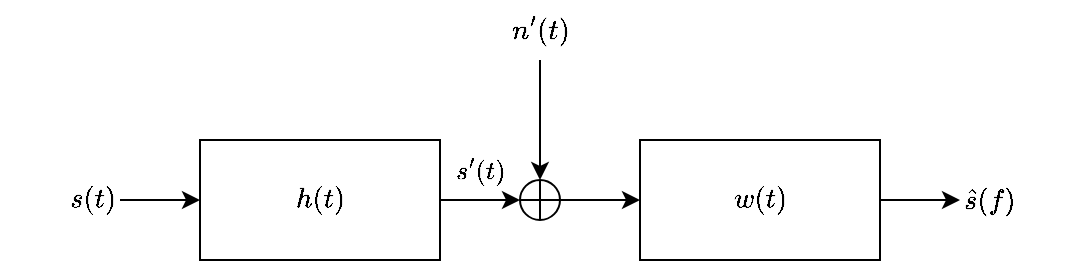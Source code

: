 <mxfile version="21.3.7" type="device">
  <diagram name="Página-1" id="38n_dQDRQYlK5GUMHnF6">
    <mxGraphModel dx="988" dy="549" grid="1" gridSize="10" guides="1" tooltips="1" connect="1" arrows="1" fold="1" page="1" pageScale="1" pageWidth="1169" pageHeight="827" math="1" shadow="0">
      <root>
        <mxCell id="0" />
        <mxCell id="1" parent="0" />
        <mxCell id="-QxFghpmxpK_gL1Y8Vd7-5" style="edgeStyle=orthogonalEdgeStyle;rounded=0;orthogonalLoop=1;jettySize=auto;html=1;entryX=0;entryY=0.5;entryDx=0;entryDy=0;entryPerimeter=0;" parent="1" source="-QxFghpmxpK_gL1Y8Vd7-1" target="-QxFghpmxpK_gL1Y8Vd7-4" edge="1">
          <mxGeometry relative="1" as="geometry" />
        </mxCell>
        <mxCell id="a91AHmK2qjagfqqg4glv-1" value="$$s&#39;(t)$$" style="edgeLabel;html=1;align=center;verticalAlign=middle;resizable=0;points=[];labelBackgroundColor=none;" parent="-QxFghpmxpK_gL1Y8Vd7-5" vertex="1" connectable="0">
          <mxGeometry x="0.283" y="-2" relative="1" as="geometry">
            <mxPoint x="-6" y="-17" as="offset" />
          </mxGeometry>
        </mxCell>
        <mxCell id="-QxFghpmxpK_gL1Y8Vd7-1" value="$$h(t)$$" style="rounded=0;whiteSpace=wrap;html=1;" parent="1" vertex="1">
          <mxGeometry x="520" y="370" width="120" height="60" as="geometry" />
        </mxCell>
        <mxCell id="-QxFghpmxpK_gL1Y8Vd7-3" style="edgeStyle=orthogonalEdgeStyle;rounded=0;orthogonalLoop=1;jettySize=auto;html=1;entryX=0;entryY=0.5;entryDx=0;entryDy=0;" parent="1" source="-QxFghpmxpK_gL1Y8Vd7-2" target="-QxFghpmxpK_gL1Y8Vd7-1" edge="1">
          <mxGeometry relative="1" as="geometry" />
        </mxCell>
        <mxCell id="-QxFghpmxpK_gL1Y8Vd7-2" value="$$s(t)$$" style="text;html=1;strokeColor=none;fillColor=none;align=right;verticalAlign=middle;whiteSpace=wrap;rounded=0;" parent="1" vertex="1">
          <mxGeometry x="420" y="385" width="60" height="30" as="geometry" />
        </mxCell>
        <mxCell id="-QxFghpmxpK_gL1Y8Vd7-12" style="edgeStyle=orthogonalEdgeStyle;rounded=0;orthogonalLoop=1;jettySize=auto;html=1;entryX=0;entryY=0.5;entryDx=0;entryDy=0;" parent="1" source="-QxFghpmxpK_gL1Y8Vd7-4" target="-QxFghpmxpK_gL1Y8Vd7-11" edge="1">
          <mxGeometry relative="1" as="geometry" />
        </mxCell>
        <mxCell id="-QxFghpmxpK_gL1Y8Vd7-4" value="" style="verticalLabelPosition=bottom;verticalAlign=top;html=1;shape=mxgraph.flowchart.summing_function;" parent="1" vertex="1">
          <mxGeometry x="680" y="390" width="20" height="20" as="geometry" />
        </mxCell>
        <mxCell id="-QxFghpmxpK_gL1Y8Vd7-7" style="edgeStyle=orthogonalEdgeStyle;rounded=0;orthogonalLoop=1;jettySize=auto;html=1;entryX=0.5;entryY=0;entryDx=0;entryDy=0;entryPerimeter=0;" parent="1" source="-QxFghpmxpK_gL1Y8Vd7-6" target="-QxFghpmxpK_gL1Y8Vd7-4" edge="1">
          <mxGeometry relative="1" as="geometry" />
        </mxCell>
        <mxCell id="-QxFghpmxpK_gL1Y8Vd7-6" value="$$n&#39;(t)$$" style="text;html=1;strokeColor=none;fillColor=none;align=center;verticalAlign=middle;whiteSpace=wrap;rounded=0;" parent="1" vertex="1">
          <mxGeometry x="660" y="300" width="60" height="30" as="geometry" />
        </mxCell>
        <mxCell id="-QxFghpmxpK_gL1Y8Vd7-15" style="edgeStyle=orthogonalEdgeStyle;rounded=0;orthogonalLoop=1;jettySize=auto;html=1;entryX=0;entryY=0.5;entryDx=0;entryDy=0;" parent="1" source="-QxFghpmxpK_gL1Y8Vd7-11" target="-QxFghpmxpK_gL1Y8Vd7-14" edge="1">
          <mxGeometry relative="1" as="geometry" />
        </mxCell>
        <mxCell id="-QxFghpmxpK_gL1Y8Vd7-11" value="$$w(t)$$" style="rounded=0;whiteSpace=wrap;html=1;" parent="1" vertex="1">
          <mxGeometry x="740" y="370" width="120" height="60" as="geometry" />
        </mxCell>
        <mxCell id="-QxFghpmxpK_gL1Y8Vd7-14" value="$$\hat{s}(f)$$" style="text;html=1;strokeColor=none;fillColor=none;align=left;verticalAlign=middle;whiteSpace=wrap;rounded=0;" parent="1" vertex="1">
          <mxGeometry x="900" y="385" width="60" height="30" as="geometry" />
        </mxCell>
      </root>
    </mxGraphModel>
  </diagram>
</mxfile>

